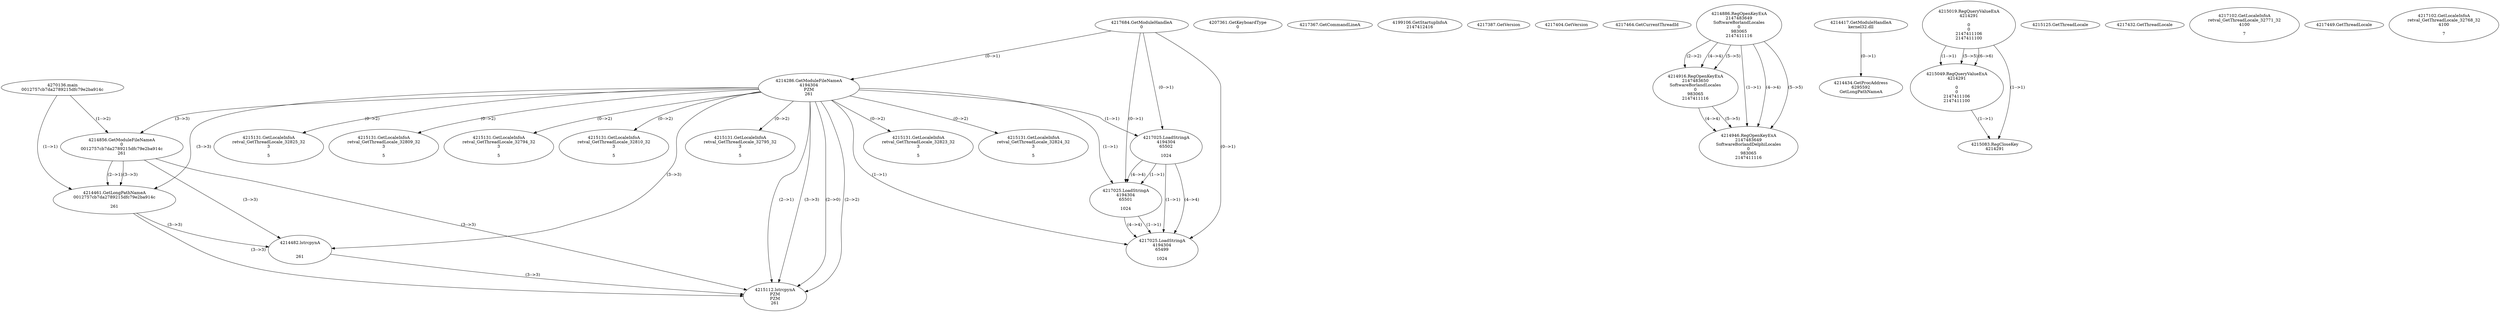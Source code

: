 // Global SCDG with merge call
digraph {
	0 [label="4270136.main
0012757cb7da2789215dfc79e2ba914c"]
	1 [label="4217684.GetModuleHandleA
0"]
	2 [label="4207361.GetKeyboardType
0"]
	3 [label="4217367.GetCommandLineA
"]
	4 [label="4199106.GetStartupInfoA
2147412416"]
	5 [label="4217387.GetVersion
"]
	6 [label="4217404.GetVersion
"]
	7 [label="4217464.GetCurrentThreadId
"]
	8 [label="4214286.GetModuleFileNameA
4194304
PZM
261"]
	1 -> 8 [label="(0-->1)"]
	9 [label="4214856.GetModuleFileNameA
0
0012757cb7da2789215dfc79e2ba914c
261"]
	0 -> 9 [label="(1-->2)"]
	8 -> 9 [label="(3-->3)"]
	10 [label="4214886.RegOpenKeyExA
2147483649
Software\Borland\Locales
0
983065
2147411116"]
	11 [label="4214417.GetModuleHandleA
kernel32.dll"]
	12 [label="4214434.GetProcAddress
6295592
GetLongPathNameA"]
	11 -> 12 [label="(0-->1)"]
	13 [label="4214461.GetLongPathNameA
0012757cb7da2789215dfc79e2ba914c

261"]
	0 -> 13 [label="(1-->1)"]
	9 -> 13 [label="(2-->1)"]
	8 -> 13 [label="(3-->3)"]
	9 -> 13 [label="(3-->3)"]
	14 [label="4214482.lstrcpynA


261"]
	8 -> 14 [label="(3-->3)"]
	9 -> 14 [label="(3-->3)"]
	13 -> 14 [label="(3-->3)"]
	15 [label="4215019.RegQueryValueExA
4214291

0
0
2147411106
2147411100"]
	16 [label="4215049.RegQueryValueExA
4214291

0
0
2147411106
2147411100"]
	15 -> 16 [label="(1-->1)"]
	15 -> 16 [label="(5-->5)"]
	15 -> 16 [label="(6-->6)"]
	17 [label="4215083.RegCloseKey
4214291"]
	15 -> 17 [label="(1-->1)"]
	16 -> 17 [label="(1-->1)"]
	18 [label="4215112.lstrcpynA
PZM
PZM
261"]
	8 -> 18 [label="(2-->1)"]
	8 -> 18 [label="(2-->2)"]
	8 -> 18 [label="(3-->3)"]
	9 -> 18 [label="(3-->3)"]
	13 -> 18 [label="(3-->3)"]
	14 -> 18 [label="(3-->3)"]
	8 -> 18 [label="(2-->0)"]
	19 [label="4215125.GetThreadLocale
"]
	20 [label="4215131.GetLocaleInfoA
retval_GetThreadLocale_32823_32
3

5"]
	8 -> 20 [label="(0-->2)"]
	21 [label="4217025.LoadStringA
4194304
65502

1024"]
	1 -> 21 [label="(0-->1)"]
	8 -> 21 [label="(1-->1)"]
	22 [label="4217025.LoadStringA
4194304
65501

1024"]
	1 -> 22 [label="(0-->1)"]
	8 -> 22 [label="(1-->1)"]
	21 -> 22 [label="(1-->1)"]
	21 -> 22 [label="(4-->4)"]
	23 [label="4214916.RegOpenKeyExA
2147483650
Software\Borland\Locales
0
983065
2147411116"]
	10 -> 23 [label="(2-->2)"]
	10 -> 23 [label="(4-->4)"]
	10 -> 23 [label="(5-->5)"]
	24 [label="4215131.GetLocaleInfoA
retval_GetThreadLocale_32824_32
3

5"]
	8 -> 24 [label="(0-->2)"]
	25 [label="4217432.GetThreadLocale
"]
	26 [label="4217102.GetLocaleInfoA
retval_GetThreadLocale_32771_32
4100

7"]
	27 [label="4215131.GetLocaleInfoA
retval_GetThreadLocale_32825_32
3

5"]
	8 -> 27 [label="(0-->2)"]
	28 [label="4214946.RegOpenKeyExA
2147483649
Software\Borland\Delphi\Locales
0
983065
2147411116"]
	10 -> 28 [label="(1-->1)"]
	10 -> 28 [label="(4-->4)"]
	23 -> 28 [label="(4-->4)"]
	10 -> 28 [label="(5-->5)"]
	23 -> 28 [label="(5-->5)"]
	29 [label="4215131.GetLocaleInfoA
retval_GetThreadLocale_32809_32
3

5"]
	8 -> 29 [label="(0-->2)"]
	30 [label="4215131.GetLocaleInfoA
retval_GetThreadLocale_32794_32
3

5"]
	8 -> 30 [label="(0-->2)"]
	31 [label="4217449.GetThreadLocale
"]
	32 [label="4217102.GetLocaleInfoA
retval_GetThreadLocale_32768_32
4100

7"]
	33 [label="4215131.GetLocaleInfoA
retval_GetThreadLocale_32810_32
3

5"]
	8 -> 33 [label="(0-->2)"]
	34 [label="4215131.GetLocaleInfoA
retval_GetThreadLocale_32795_32
3

5"]
	8 -> 34 [label="(0-->2)"]
	35 [label="4217025.LoadStringA
4194304
65499

1024"]
	1 -> 35 [label="(0-->1)"]
	8 -> 35 [label="(1-->1)"]
	21 -> 35 [label="(1-->1)"]
	22 -> 35 [label="(1-->1)"]
	21 -> 35 [label="(4-->4)"]
	22 -> 35 [label="(4-->4)"]
}

